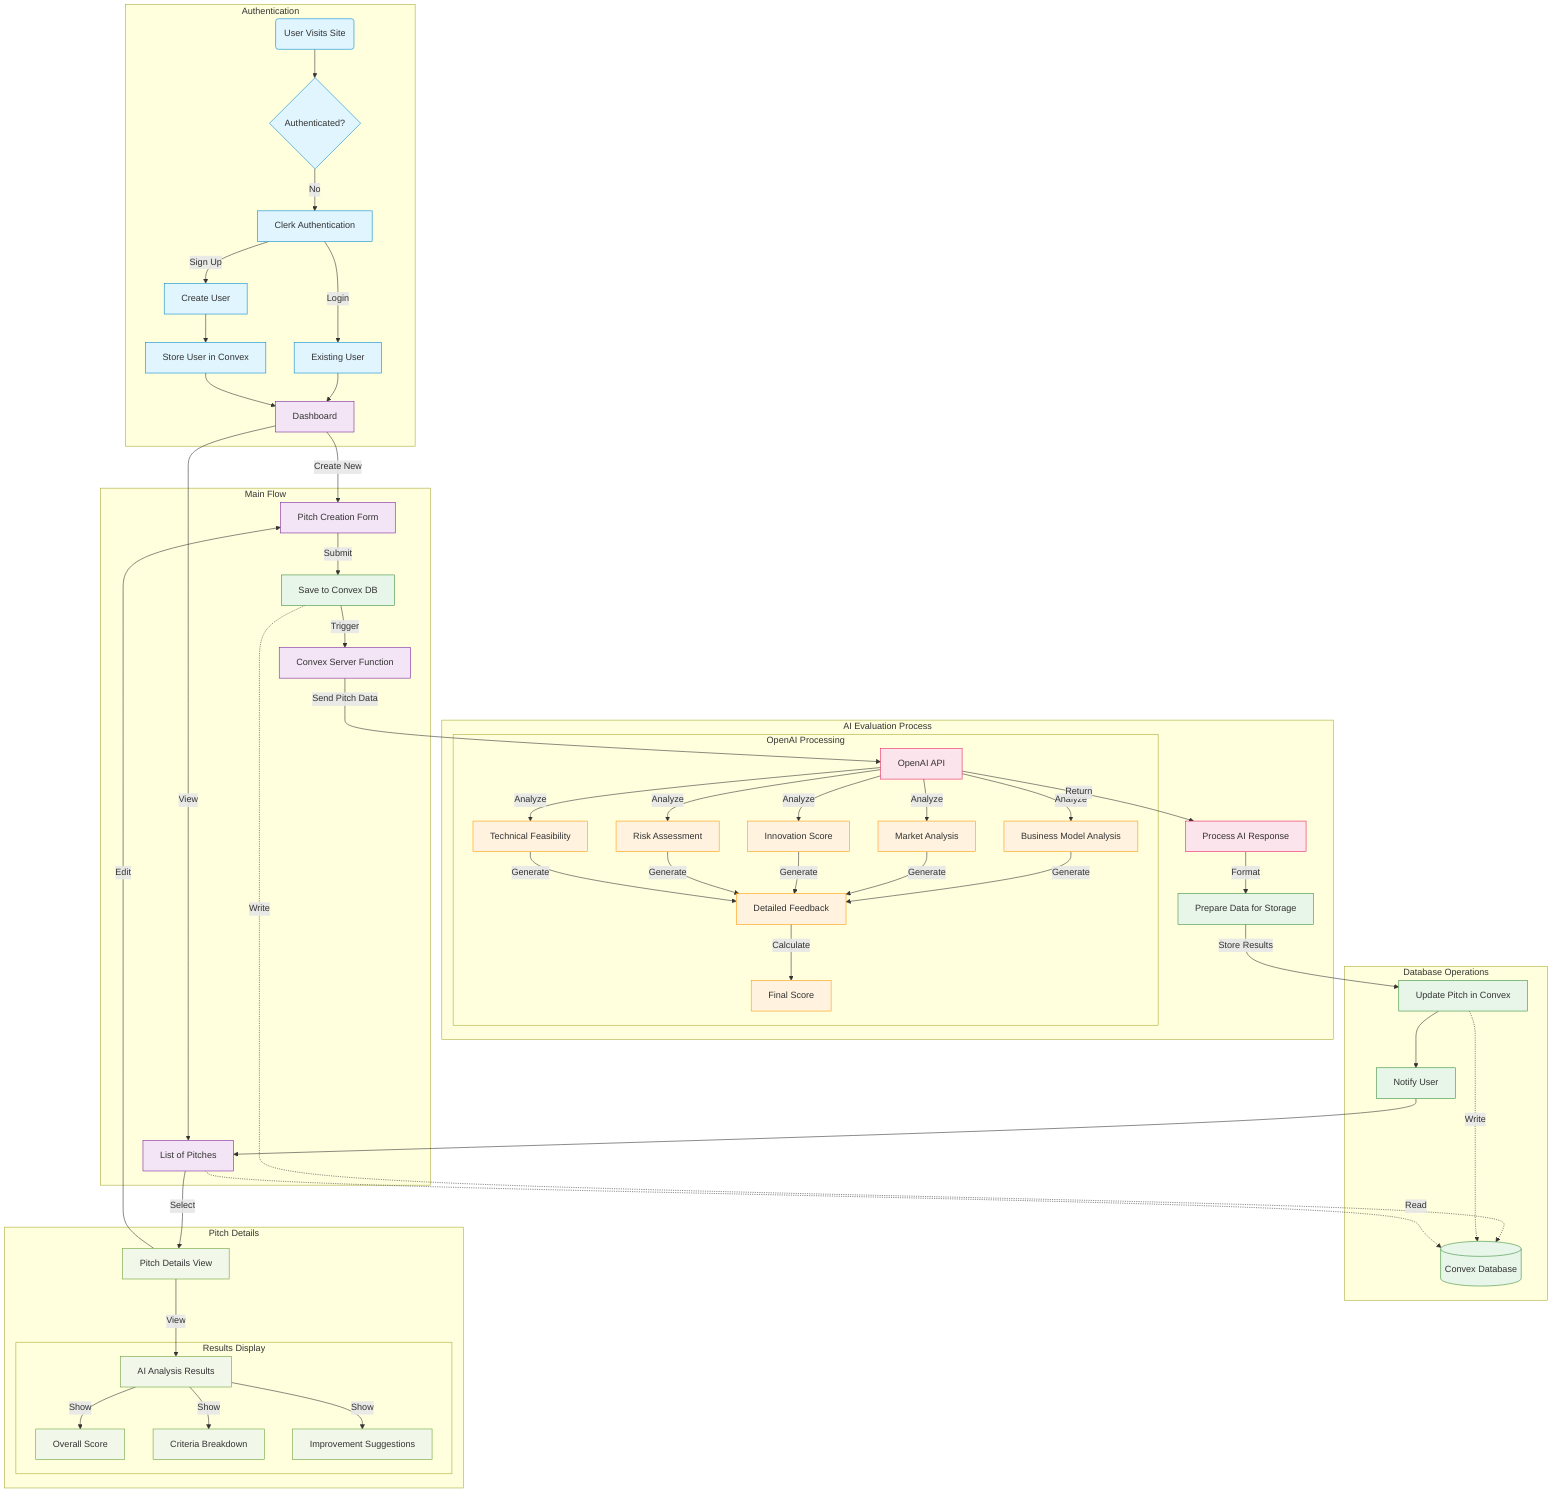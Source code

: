 flowchart TB
    subgraph Authentication
        Start(User Visits Site)
        Start --> Auth{Authenticated?}
        Auth -->|No| ClerkAuth[Clerk Authentication]
        ClerkAuth -->|Sign Up| NewUser[Create User]
        ClerkAuth -->|Login| ExistingUser[Existing User]
        NewUser --> StoreUser[Store User in Convex]
        ExistingUser --> Dashboard
        StoreUser --> Dashboard
    end

    subgraph Main Flow
        Dashboard[Dashboard]
        Dashboard -->|Create New| PitchForm[Pitch Creation Form]
        Dashboard -->|View| PitchList[List of Pitches]

        PitchForm -->|Submit| SavePitch[Save to Convex DB]
        SavePitch -->|Trigger| ConvexFunction[Convex Server Function]
    end

    subgraph AI Evaluation Process
        ConvexFunction -->|Send Pitch Data| OpenAI[OpenAI API]

        subgraph OpenAI Processing
            OpenAI -->|Analyze| BusinessModel[Business Model Analysis]
            OpenAI -->|Analyze| Market[Market Analysis]
            OpenAI -->|Analyze| Innovation[Innovation Score]
            OpenAI -->|Analyze| Risk[Risk Assessment]
            OpenAI -->|Analyze| Feasibility[Technical Feasibility]

            BusinessModel & Market & Innovation & Risk & Feasibility -->|Generate| DetailedFeedback[Detailed Feedback]
            DetailedFeedback -->|Calculate| FinalScore[Final Score]
        end

        OpenAI -->|Return| ProcessResponse[Process AI Response]
        ProcessResponse -->|Format| PrepareData[Prepare Data for Storage]
    end

    subgraph Database Operations
        PrepareData -->|Store Results| UpdatePitch[Update Pitch in Convex]

        Convex[(Convex Database)]
        SavePitch -.->|Write| Convex
        UpdatePitch -.->|Write| Convex
        PitchList -.->|Read| Convex

        UpdatePitch --> Notify[Notify User]
        Notify --> PitchList
    end

    subgraph Pitch Details
        PitchList -->|Select| PitchDetails[Pitch Details View]
        PitchDetails -->|View| AIFeedback[AI Analysis Results]
        subgraph Results Display
            AIFeedback -->|Show| Score[Overall Score]
            AIFeedback -->|Show| Breakdown[Criteria Breakdown]
            AIFeedback -->|Show| Suggestions[Improvement Suggestions]
        end
        PitchDetails -->|Edit| PitchForm
    end

    classDef authNode fill:#e1f5fe,stroke:#0288d1
    classDef mainNode fill:#f3e5f5,stroke:#7b1fa2
    classDef aiNode fill:#fff3e0,stroke:#ff9800
    classDef openaiNode fill:#fce4ec,stroke:#e91e63
    classDef dbNode fill:#e8f5e9,stroke:#388e3c
    classDef displayNode fill:#f1f8e9,stroke:#689f38

    class Start,Auth,ClerkAuth,NewUser,ExistingUser,StoreUser authNode
    class Dashboard,PitchForm,PitchList,ConvexFunction mainNode
    class BusinessModel,Market,Innovation,Risk,Feasibility,DetailedFeedback,FinalScore aiNode
    class OpenAI,ProcessResponse openaiNode
    class SavePitch,UpdatePitch,Convex,PrepareData,Notify dbNode
    class PitchDetails,AIFeedback,Score,Breakdown,Suggestions displayNode